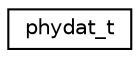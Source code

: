 digraph "Graphical Class Hierarchy"
{
 // LATEX_PDF_SIZE
  edge [fontname="Helvetica",fontsize="10",labelfontname="Helvetica",labelfontsize="10"];
  node [fontname="Helvetica",fontsize="10",shape=record];
  rankdir="LR";
  Node0 [label="phydat_t",height=0.2,width=0.4,color="black", fillcolor="white", style="filled",URL="$structphydat__t.html",tooltip="Generic data structure for expressing physical values."];
}
